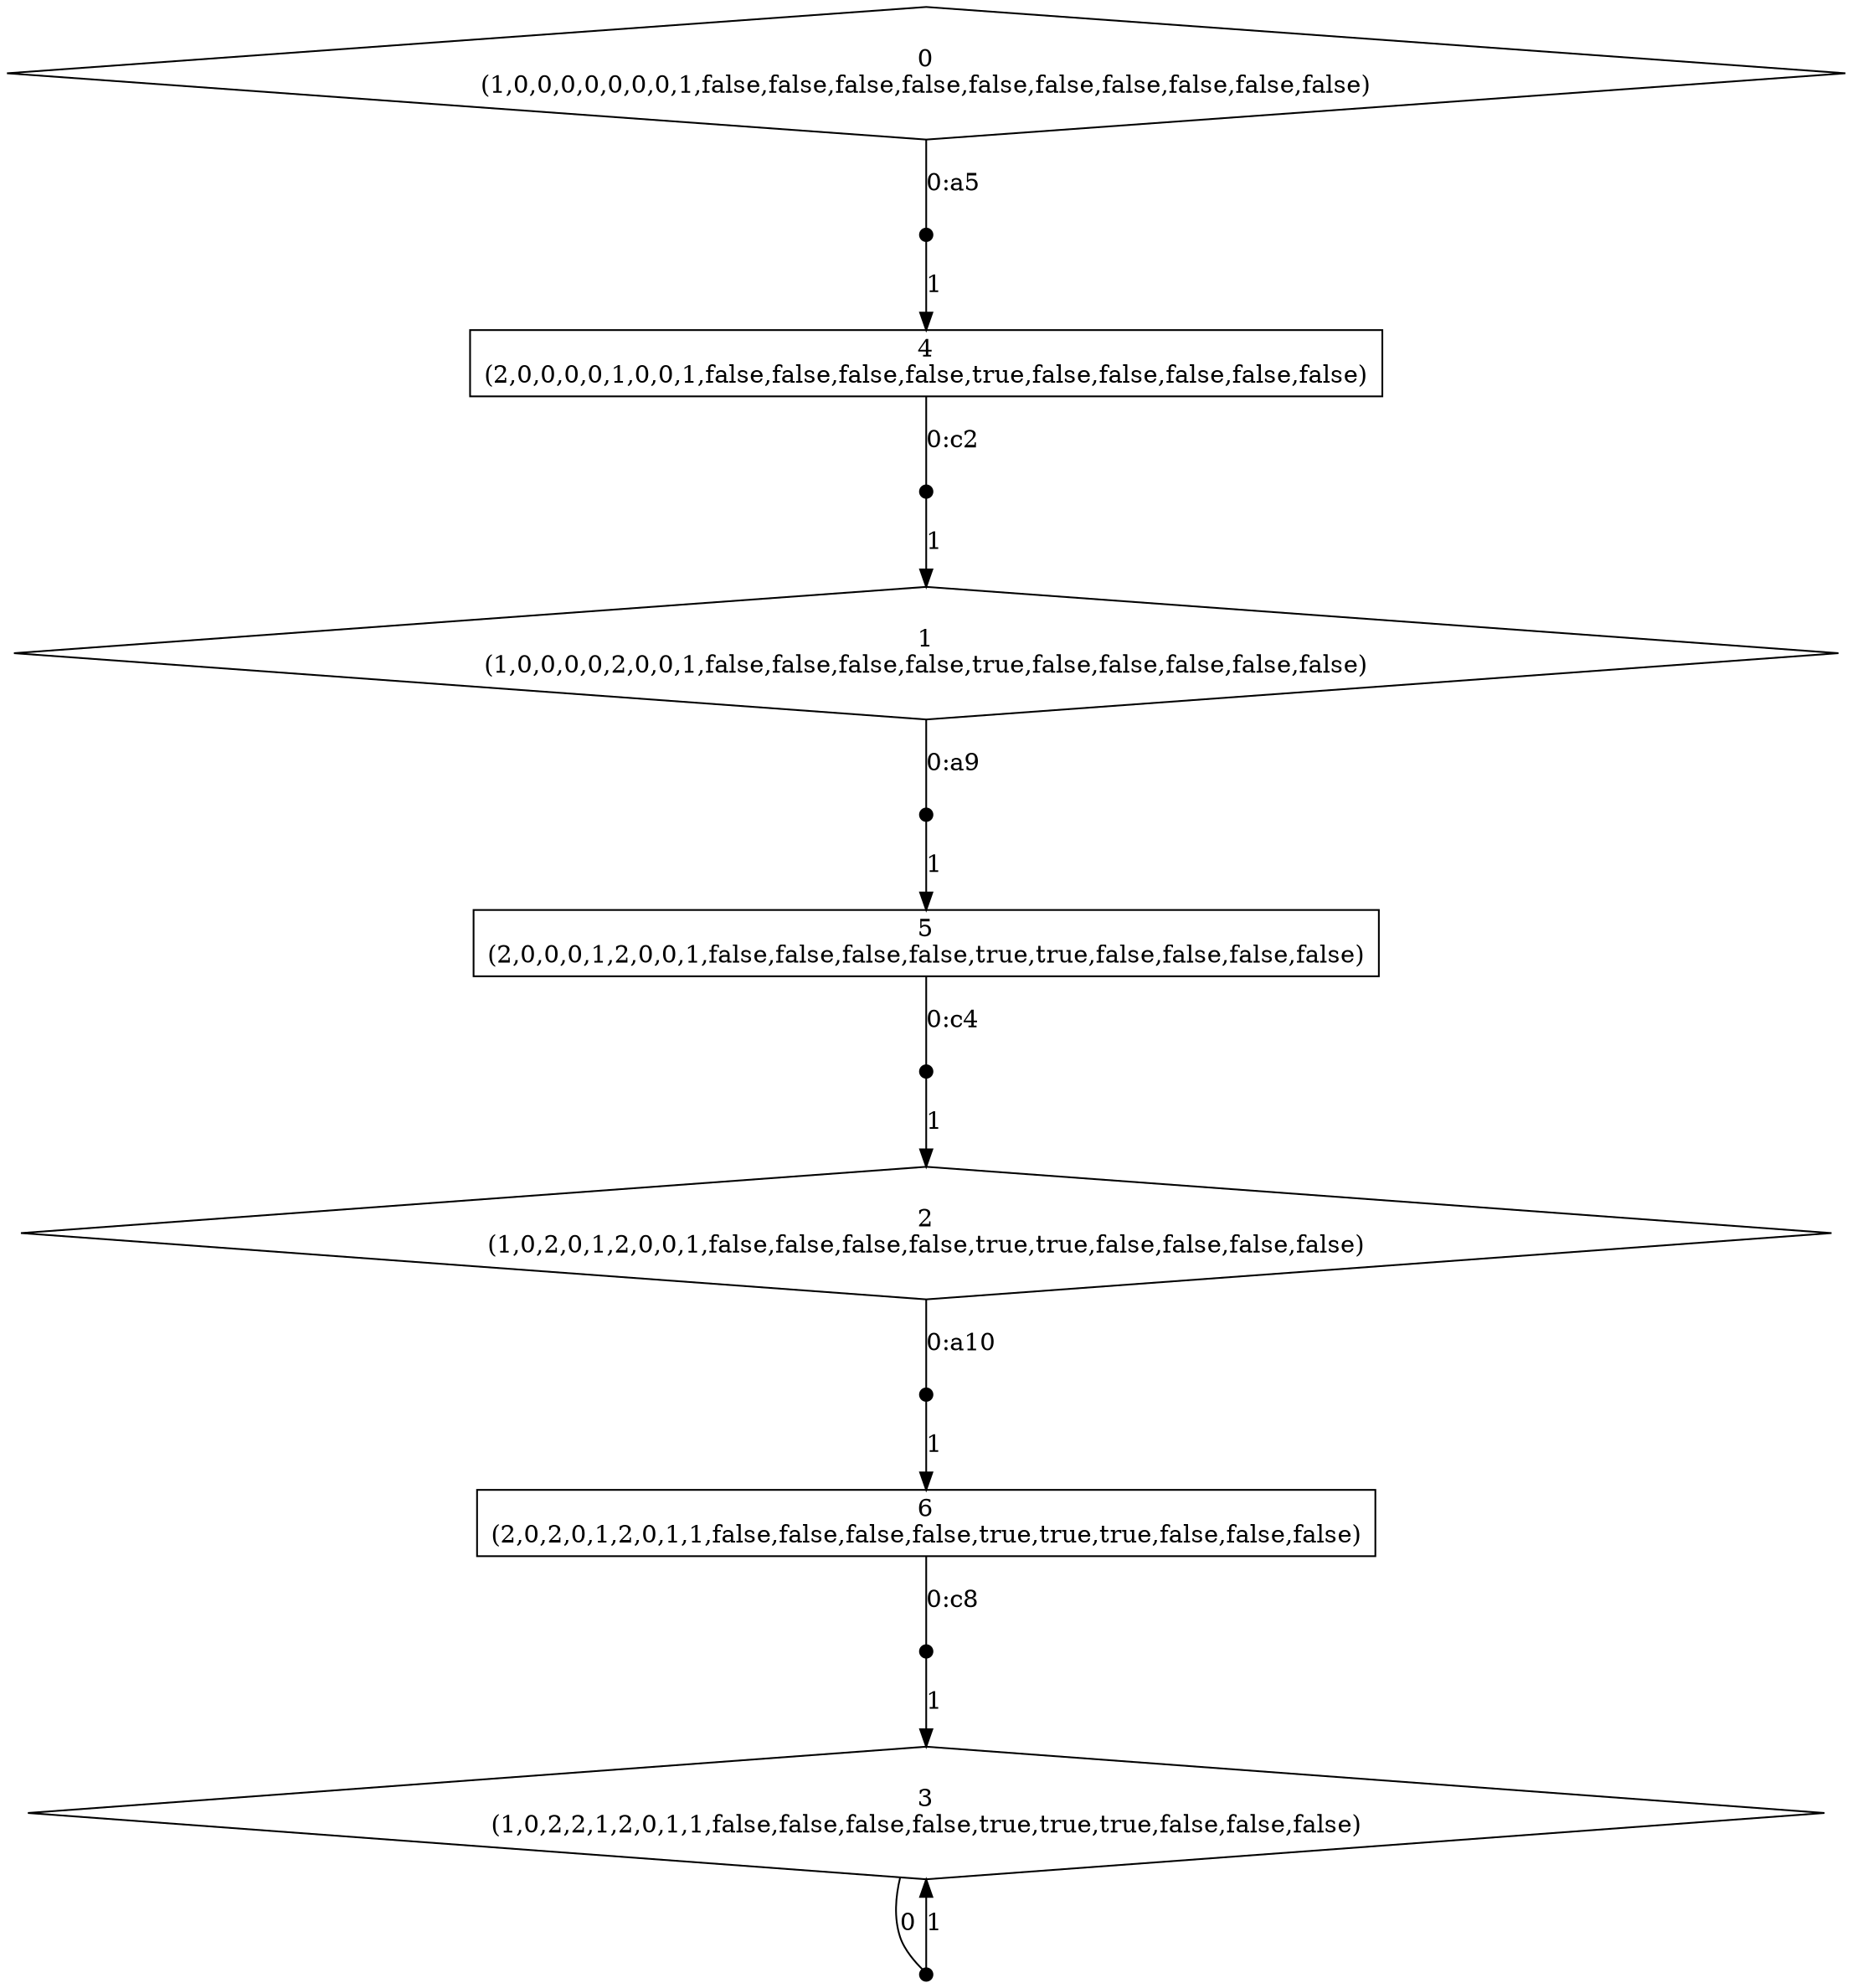 digraph SMG {
node [label="",shape="box"];
0 [label="0\n(1,0,0,0,0,0,0,0,1,false,false,false,false,false,false,false,false,false,false)",shape="diamond"];
0 -> n0_0  [label="0:a5",arrowhead="none"];
n0_0 [ shape=point,width=0.1,height=0.1,label="" ];
n0_0 -> 4  [label="1"];
1 [label="1\n(1,0,0,0,0,2,0,0,1,false,false,false,false,true,false,false,false,false,false)",shape="diamond"];
1 -> n1_0  [label="0:a9",arrowhead="none"];
n1_0 [ shape=point,width=0.1,height=0.1,label="" ];
n1_0 -> 5  [label="1"];
2 [label="2\n(1,0,2,0,1,2,0,0,1,false,false,false,false,true,true,false,false,false,false)",shape="diamond"];
2 -> n2_0  [label="0:a10",arrowhead="none"];
n2_0 [ shape=point,width=0.1,height=0.1,label="" ];
n2_0 -> 6  [label="1"];
3 [label="3\n(1,0,2,2,1,2,0,1,1,false,false,false,false,true,true,true,false,false,false)",shape="diamond"];
3 -> n3_0  [label="0",arrowhead="none"];
n3_0 [ shape=point,width=0.1,height=0.1,label="" ];
n3_0 -> 3  [label="1"];
4 [label="4\n(2,0,0,0,0,1,0,0,1,false,false,false,false,true,false,false,false,false,false)"];
4 -> n4_0  [label="0:c2",arrowhead="none"];
n4_0 [ shape=point,width=0.1,height=0.1,label="" ];
n4_0 -> 1  [label="1"];
5 [label="5\n(2,0,0,0,1,2,0,0,1,false,false,false,false,true,true,false,false,false,false)"];
5 -> n5_0  [label="0:c4",arrowhead="none"];
n5_0 [ shape=point,width=0.1,height=0.1,label="" ];
n5_0 -> 2  [label="1"];
6 [label="6\n(2,0,2,0,1,2,0,1,1,false,false,false,false,true,true,true,false,false,false)"];
6 -> n6_0  [label="0:c8",arrowhead="none"];
n6_0 [ shape=point,width=0.1,height=0.1,label="" ];
n6_0 -> 3  [label="1"];
}
